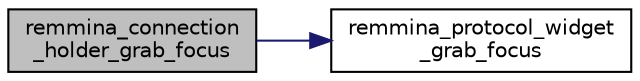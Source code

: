 digraph "remmina_connection_holder_grab_focus"
{
  edge [fontname="Helvetica",fontsize="10",labelfontname="Helvetica",labelfontsize="10"];
  node [fontname="Helvetica",fontsize="10",shape=record];
  rankdir="LR";
  Node4443 [label="remmina_connection\l_holder_grab_focus",height=0.2,width=0.4,color="black", fillcolor="grey75", style="filled", fontcolor="black"];
  Node4443 -> Node4444 [color="midnightblue",fontsize="10",style="solid",fontname="Helvetica"];
  Node4444 [label="remmina_protocol_widget\l_grab_focus",height=0.2,width=0.4,color="black", fillcolor="white", style="filled",URL="$remmina__protocol__widget_8c.html#a290eb68f0e86de1b7b82e2d98a1494d1"];
}
